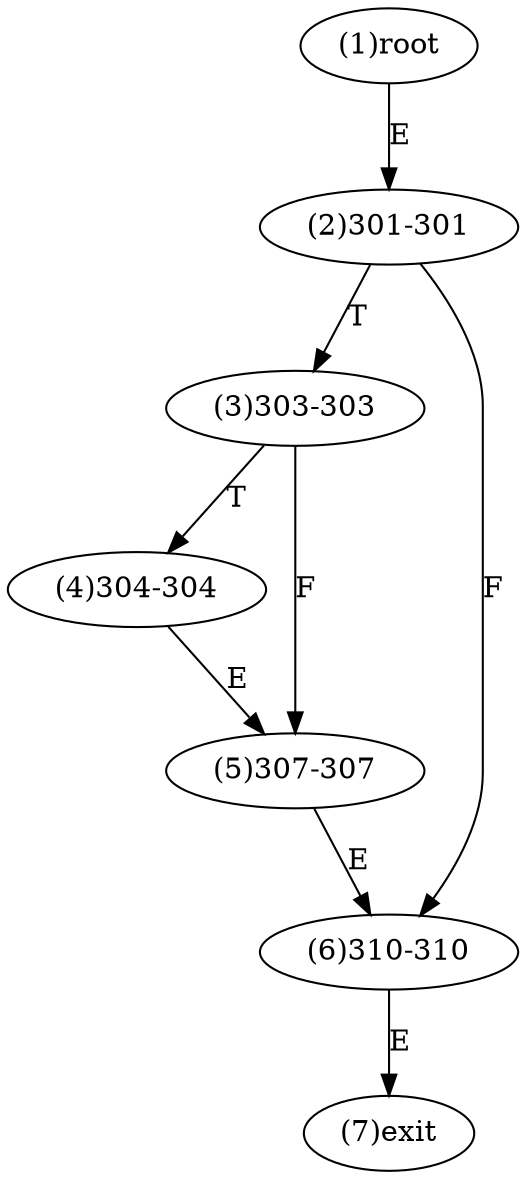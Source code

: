 digraph "" { 
1[ label="(1)root"];
2[ label="(2)301-301"];
3[ label="(3)303-303"];
4[ label="(4)304-304"];
5[ label="(5)307-307"];
6[ label="(6)310-310"];
7[ label="(7)exit"];
1->2[ label="E"];
2->6[ label="F"];
2->3[ label="T"];
3->5[ label="F"];
3->4[ label="T"];
4->5[ label="E"];
5->6[ label="E"];
6->7[ label="E"];
}
